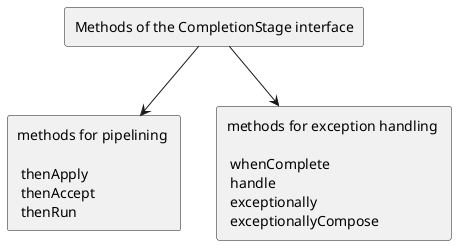 @startuml

rectangle "Methods of the CompletionStage interface" as Methods
rectangle "methods for pipelining \n  \n thenApply \n thenAccept \n thenRun" as Pipelining
rectangle "methods for exception handling \n  \n whenComplete \n handle \n exceptionally \n exceptionallyCompose" as ExceptionHandling

Methods --> ExceptionHandling
Methods --> Pipelining

@enduml